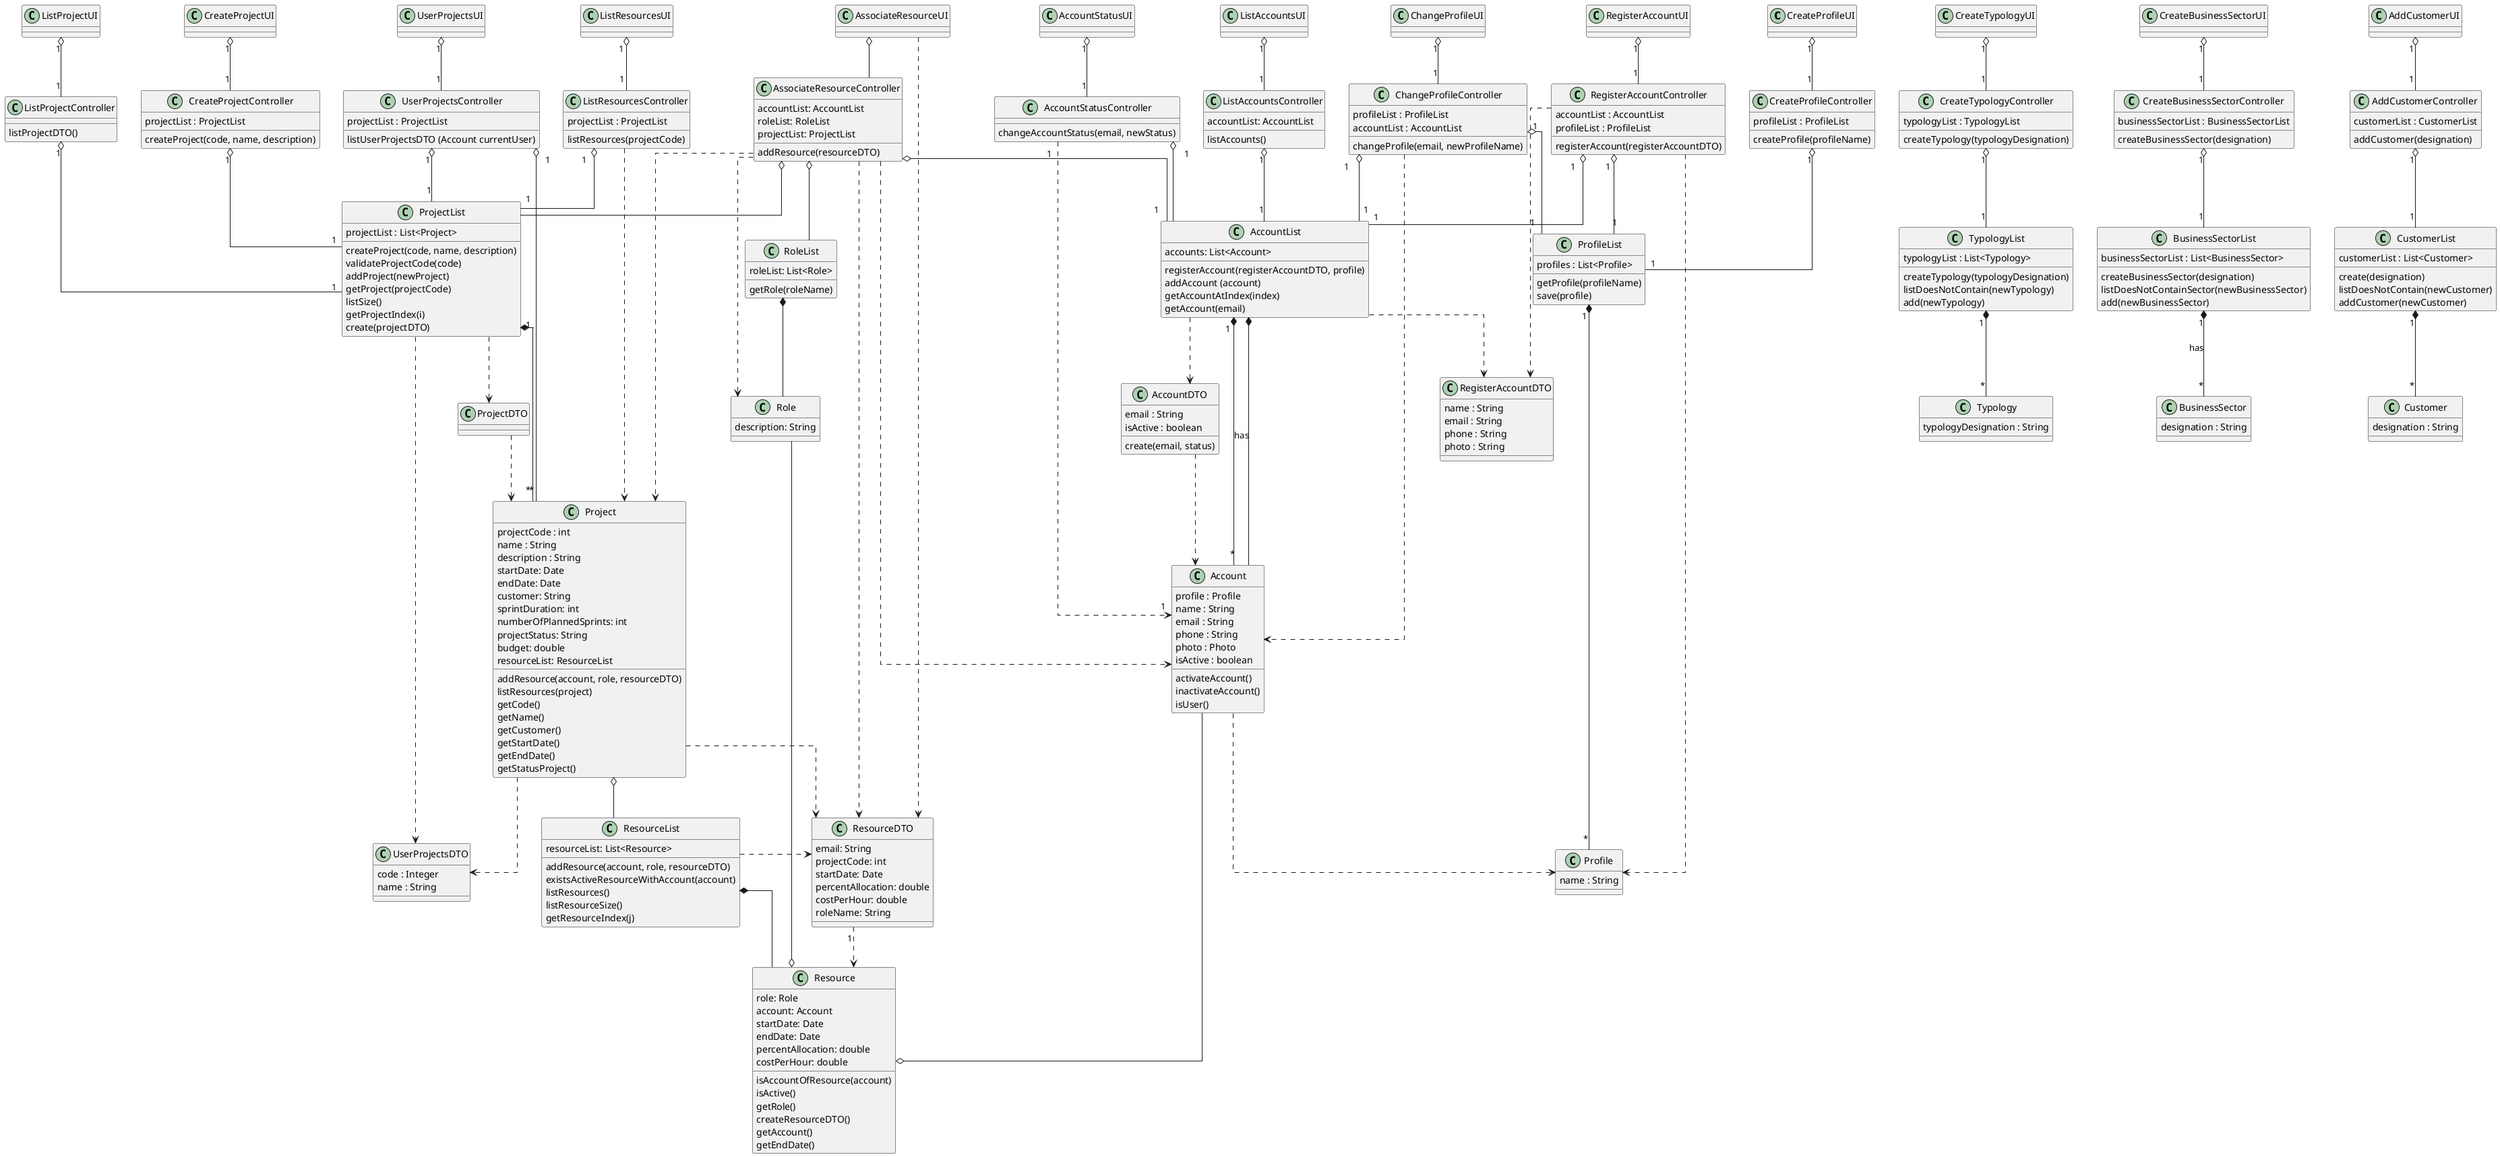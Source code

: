 @startuml

skinparam linetype ortho

' UIs
class CreateProfileUI {}
class RegisterAccountUI {}
class ChangeProfileUI {}
class ListAccountsUI {}
class AccountStatusUI {}
class CreateProjectUI {}
class AssociateResourceUI {}

class ResourceDTO {
email: String
projectCode: int
startDate: Date
percentAllocation: double
costPerHour: double
roleName: String
}

class ListResourcesUI {}
class ListProjectUI {}
class UserProjectsUI {}
class CreateTypologyUI {}
class CreateBusinessSectorUI{}
class AddCustomerUI {}

' Controllers
class CreateProfileController {
profileList : ProfileList
createProfile(profileName)
}

class RegisterAccountController {
accountList : AccountList
profileList : ProfileList
registerAccount(registerAccountDTO)
}

class RegisterAccountDTO {
name : String
email : String
phone : String
photo : String
}

class ChangeProfileController {
profileList : ProfileList
accountList : AccountList
changeProfile(email, newProfileName)
}

class ListAccountsController{
accountList: AccountList
listAccounts()
}

class AccountStatusController {
changeAccountStatus(email, newStatus)
}

class CreateProjectController {
projectList : ProjectList
createProject(code, name, description)
}

class AssociateResourceController {
accountList: AccountList
roleList: RoleList
projectList: ProjectList
addResource(resourceDTO)
}

class ListResourcesController{
projectList : ProjectList
listResources(projectCode)
}

class ListProjectController{
listProjectDTO()
}

class UserProjectsController {
projectList : ProjectList
listUserProjectsDTO (Account currentUser)
}

class CreateTypologyController {
typologyList : TypologyList
createTypology(typologyDesignation)
}

class CreateBusinessSectorController{
businessSectorList : BusinessSectorList
createBusinessSector(designation)
}

class AddCustomerController {
customerList : CustomerList
addCustomer(designation)
}

' Business Layer

class Profile {
name : String
}

class Account {
profile : Profile
name : String
email : String
phone : String
photo : Photo
isActive : boolean
activateAccount()
inactivateAccount()
isUser()
}

class AccountDTO {
email : String
isActive : boolean
create(email, status)
}

' Data Access Layer

class ProfileList {
profiles : List<Profile>
getProfile(profileName)
save(profile)
}

class AccountList {
accounts: List<Account>
registerAccount(registerAccountDTO, profile)
addAccount (account)
getAccountAtIndex(index)
getAccount(email)
}


class ProjectList {
projectList : List<Project>
createProject(code, name, description)
validateProjectCode(code)
addProject(newProject)
getProject(projectCode)
listSize()
getProjectIndex(i)
create(projectDTO)
}

'class AccountList {
'AccountList : List<Account>
'checkPermissionsToCreateAProject(accountEmail)
'}

class Project {
projectCode : int
name : String
description : String
startDate: Date
endDate: Date
customer: String
sprintDuration: int
numberOfPlannedSprints: int
projectStatus: String
budget: double
resourceList: ResourceList
addResource(account, role, resourceDTO)
listResources(project)
getCode()
getName()
getCustomer()
getStartDate()
getEndDate()
getStatusProject()
}

class RoleList {
roleList: List<Role>
getRole(roleName)
}

class Role {
description: String
}

class ResourceList {
resourceList: List<Resource>
addResource(account, role, resourceDTO)
existsActiveResourceWithAccount(account)
listResources()
listResourceSize()
getResourceIndex(j)
}

class Resource {
role: Role
account: Account
startDate: Date
endDate: Date
percentAllocation: double
costPerHour: double
isAccountOfResource(account)
isActive()
getRole()
createResourceDTO()
getAccount()
getEndDate()
}

class ProjectDTO {
}
class UserProjectsDTO{
code : Integer
name : String
}

class TypologyList {
typologyList : List<Typology>
createTypology(typologyDesignation)
listDoesNotContain(newTypology)
add(newTypology)
}

class Typology {
typologyDesignation : String
}

class BusinessSectorList{
businessSectorList : List<BusinessSector>
createBusinessSector(designation)
listDoesNotContainSector(newBusinessSector)
add(newBusinessSector)
}

class BusinessSector{
designation : String
}

class CustomerList {
customerList : List<Customer>
create(designation)
listDoesNotContain(newCustomer)
addCustomer(newCustomer)
}

class Customer {
designation : String
}


' Associations and dependencies

CreateProfileUI "1" o-down- "1" CreateProfileController
CreateProfileController "1" o-- "1" ProfileList
ProfileList "1 " *-- "    *" Profile

RegisterAccountUI "1" o-- "1" RegisterAccountController
RegisterAccountController "1" o-- "1" ProfileList
RegisterAccountController ..> Profile
RegisterAccountController "1" o-- "1" AccountList
RegisterAccountController ..> RegisterAccountDTO
AccountList ..> RegisterAccountDTO

Account ..> Profile
AccountList "1" *-- "*" Account : has

ChangeProfileUI "1" o-down- "1" ChangeProfileController
ChangeProfileController "1" o-- "1" AccountList
ChangeProfileController  "1" o-- "1"  ProfileList
ChangeProfileController ..> Account

ListAccountsController "1" o-- "1" AccountList
ListAccountsUI "1" o-- "1" ListAccountsController
AccountList ..> AccountDTO
AccountDTO ..> Account

AccountStatusUI "1" o-- "1" AccountStatusController
AccountStatusController "1" o-- "1  " "AccountList"
AccountStatusController "1" ..> "1" Account

CreateProjectUI "1" o-down- "1" CreateProjectController
CreateProjectController "1" o-- "1" ProjectList
ProjectList "1 " *-- "*" Project

AssociateResourceUI o-down- AssociateResourceController
AssociateResourceController o-down- ProjectList
Project o-- ResourceList
ResourceList *-- Resource
AccountList *-- Account
RoleList *-- Role
AssociateResourceController o-- AccountList
AssociateResourceController ..> Account
AssociateResourceController o-- RoleList
Resource o-left- Account
Resource o-left- Role
AssociateResourceUI ..> ResourceDTO
AssociateResourceController ..> ResourceDTO
Project .right.> ResourceDTO
ResourceList .right.> ResourceDTO
AssociateResourceController ..> Project
AssociateResourceController .right.> Role

ListResourcesUI "1 " o-down- "1 " ListResourcesController
ListResourcesController "1 " o-- "1 " ProjectList
ListResourcesController .down.> Project
ResourceDTO "1" .down.> Resource

ListProjectController "1" o-down- "1" ProjectList
ListProjectUI "1" o-down- "1" ListProjectController
ProjectList ..> ProjectDTO
ProjectDTO ..> Project

UserProjectsUI "1" o-- "1" UserProjectsController
UserProjectsController "1" o-- "1" ProjectList
ProjectList ..> UserProjectsDTO
Project ..> UserProjectsDTO
UserProjectsController "1" o-- "*" Project

CreateTypologyUI "1" o-- "1" CreateTypologyController
CreateTypologyController "1" o-- "1" TypologyList
TypologyList "1 " *-- "    *" Typology

BusinessSectorList "1" *-- "*" BusinessSector : has
CreateBusinessSectorController "1" o-- "1" BusinessSectorList
CreateBusinessSectorUI "1" o-- "1" CreateBusinessSectorController

AddCustomerUI "     1" o-- "        1" AddCustomerController
AddCustomerController "     1" o-- "        1" CustomerList
CustomerList "  1" *-- "   *" Customer
@enduml